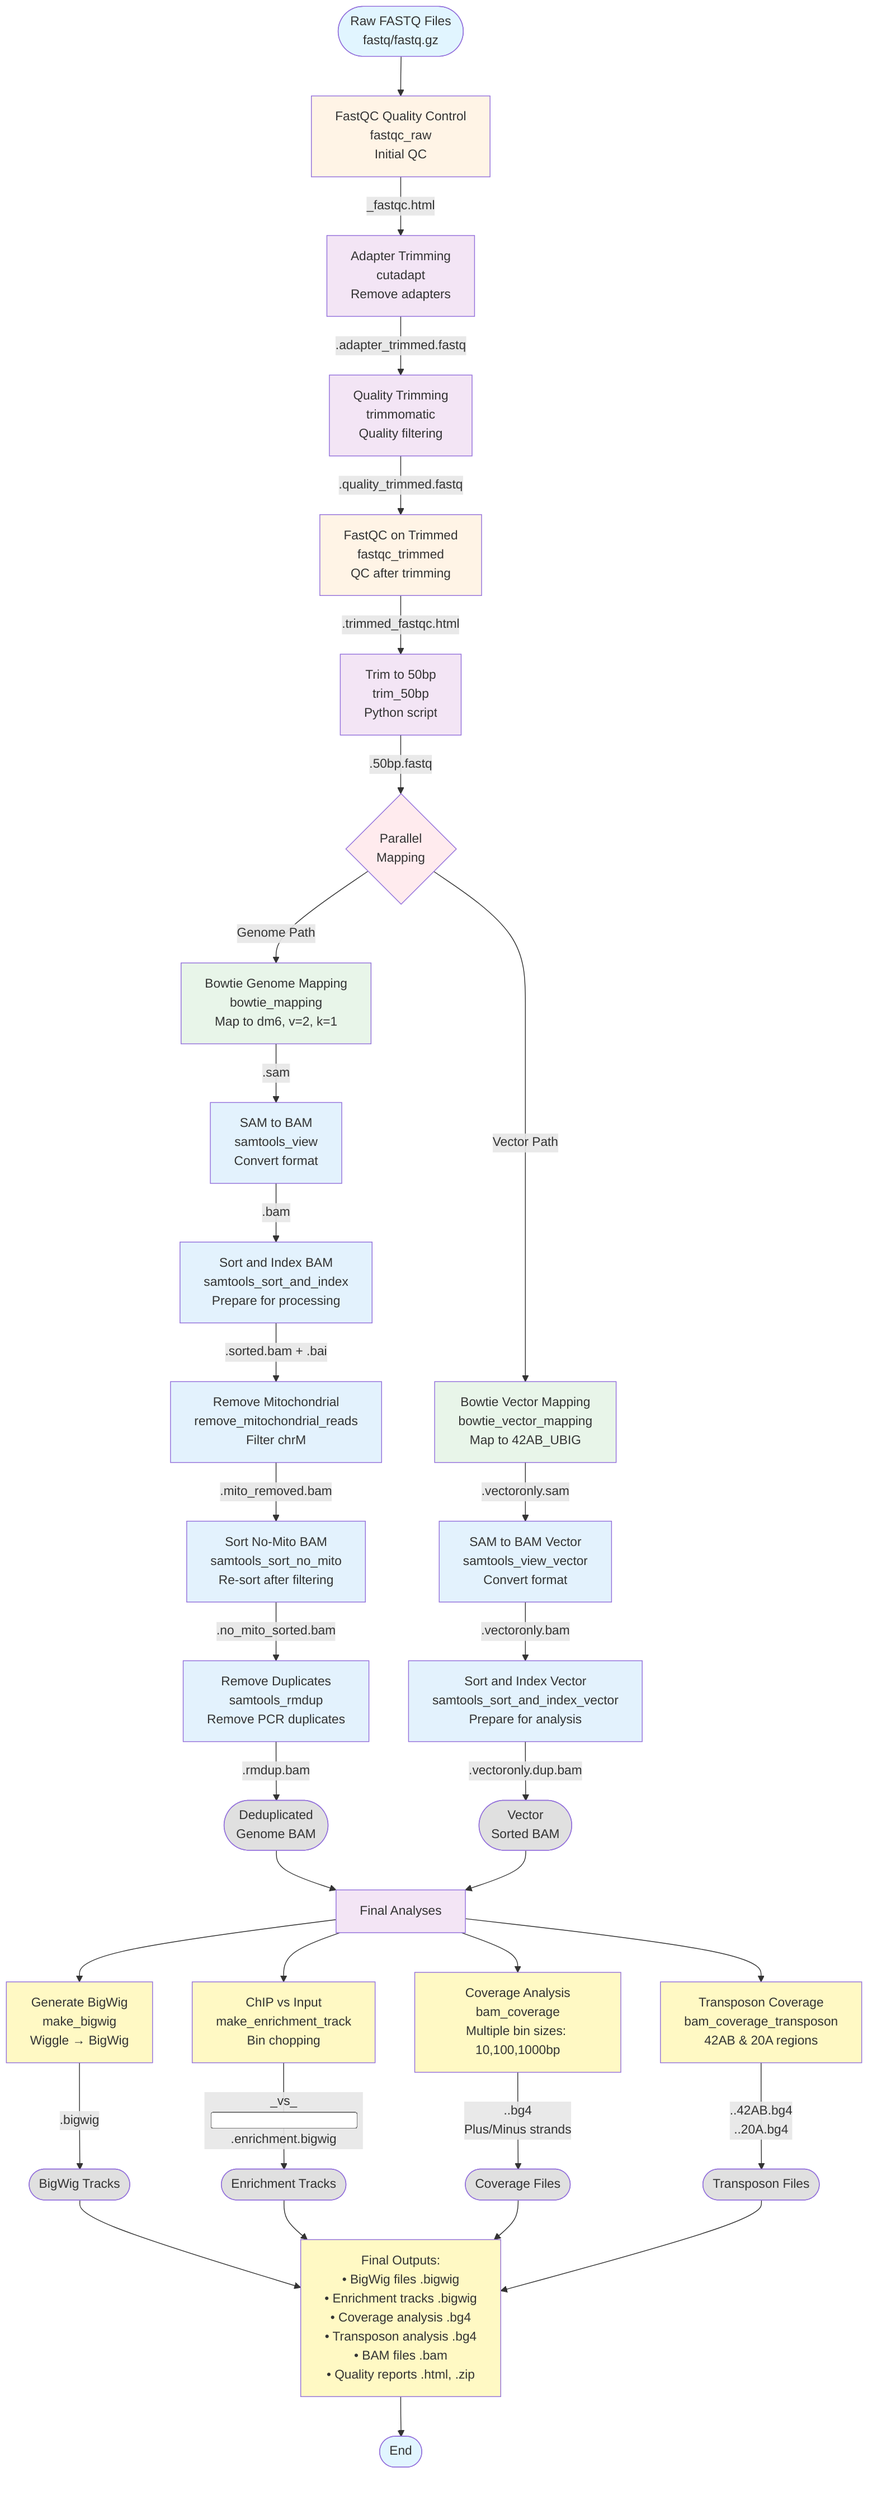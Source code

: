flowchart TD
    Start([Raw FASTQ Files<br/>fastq/fastq.gz])
    
    Start --> FastQC_Raw
    
    FastQC_Raw[FastQC Quality Control<br/>fastqc_raw<br/>Initial QC]
    FastQC_Raw -->|<sample>_fastqc.html| Cutadapt[Adapter Trimming<br/>cutadapt<br/>Remove adapters]
    
    Cutadapt -->|<sample>.adapter_trimmed.fastq| Trimmomatic[Quality Trimming<br/>trimmomatic<br/>Quality filtering]
    
    Trimmomatic -->|<sample>.quality_trimmed.fastq| FastQC_Trimmed[FastQC on Trimmed<br/>fastqc_trimmed<br/>QC after trimming]
    
    FastQC_Trimmed -->|<sample>.trimmed_fastqc.html| Trim50bp[Trim to 50bp<br/>trim_50bp<br/>Python script]
    
    Trim50bp -->|<sample>.50bp.fastq| Split{Parallel<br/>Mapping}
    
    %% Genome Mapping Path
    Split -->|Genome Path| BowtieGenome[Bowtie Genome Mapping<br/>bowtie_mapping<br/>Map to dm6, v=2, k=1]
    
    BowtieGenome -->|<sample>.sam| SAMtoBAM[SAM to BAM<br/>samtools_view<br/>Convert format]
    
    SAMtoBAM -->|<sample>.bam| SortIndexBAM[Sort and Index BAM<br/>samtools_sort_and_index<br/>Prepare for processing]
    
    SortIndexBAM -->|<sample>.sorted.bam + .bai| RemoveMito[Remove Mitochondrial<br/>remove_mitochondrial_reads<br/>Filter chrM]
    
    RemoveMito -->|<sample>.mito_removed.bam| SortNoMito[Sort No-Mito BAM<br/>samtools_sort_no_mito<br/>Re-sort after filtering]
    
    SortNoMito -->|<sample>.no_mito_sorted.bam| RemoveDup[Remove Duplicates<br/>samtools_rmdup<br/>Remove PCR duplicates]
    
    RemoveDup -->|<sample>.rmdup.bam| GenomeEnd([Deduplicated<br/>Genome BAM])
    
    %% Vector Mapping Path
    Split -->|Vector Path| BowtieVector[Bowtie Vector Mapping<br/>bowtie_vector_mapping<br/>Map to 42AB_UBIG]
    
    BowtieVector -->|<sample>.vectoronly.sam| VectorSAMtoBAM[SAM to BAM Vector<br/>samtools_view_vector<br/>Convert format]
    
    VectorSAMtoBAM -->|<sample>.vectoronly.bam| SortIndexVector[Sort and Index Vector<br/>samtools_sort_and_index_vector<br/>Prepare for analysis]
    
    SortIndexVector -->|<sample>.vectoronly.dup.bam| VectorEnd([Vector<br/>Sorted BAM])
    
    %% Final Analysis from both paths
    GenomeEnd --> FinalAnalysis[Final Analyses]
    VectorEnd --> FinalAnalysis
    
    FinalAnalysis --> BigWig[Generate BigWig<br/>make_bigwig<br/>Wiggle → BigWig]
    FinalAnalysis --> Enrichment[ChIP vs Input<br/>make_enrichment_track<br/>Bin chopping]
    FinalAnalysis --> Coverage[Coverage Analysis<br/>bam_coverage<br/>Multiple bin sizes: 10,100,1000bp]
    FinalAnalysis --> Transposon[Transposon Coverage<br/>bam_coverage_transposon<br/>42AB & 20A regions]
    
    BigWig -->|<sample>.bigwig| BigWigOut([BigWig Tracks])
    Enrichment -->|<chip>_vs_<input>.enrichment.bigwig| EnrichOut([Enrichment Tracks])
    Coverage -->|<sample>.<binsize>.bg4<br/>Plus/Minus strands| CoverageOut([Coverage Files])
    Transposon -->|<sample>.<binsize>.42AB.bg4<br/><sample>.<binsize>.20A.bg4| TransposonOut([Transposon Files])
    
    BigWigOut --> FinalOutputs
    EnrichOut --> FinalOutputs
    CoverageOut --> FinalOutputs
    TransposonOut --> FinalOutputs
    
    FinalOutputs[Final Outputs:<br/>• BigWig files .bigwig<br/>• Enrichment tracks .bigwig<br/>• Coverage analysis .bg4<br/>• Transposon analysis .bg4<br/>• BAM files .bam<br/>• Quality reports .html, .zip]
    
    FinalOutputs --> End([End])
    
    %% Styling
    style Start fill:#e1f5ff
    style End fill:#e1f5ff
    style FastQC_Raw fill:#fff4e6
    style FastQC_Trimmed fill:#fff4e6
    style Cutadapt fill:#f3e5f5
    style Trimmomatic fill:#f3e5f5
    style Trim50bp fill:#f3e5f5
    style BowtieGenome fill:#e8f5e9
    style BowtieVector fill:#e8f5e9
    style SAMtoBAM fill:#e3f2fd
    style VectorSAMtoBAM fill:#e3f2fd
    style SortIndexBAM fill:#e3f2fd
    style SortIndexVector fill:#e3f2fd
    style RemoveMito fill:#e3f2fd
    style SortNoMito fill:#e3f2fd
    style RemoveDup fill:#e3f2fd
    style BigWig fill:#fff9c4
    style Enrichment fill:#fff9c4
    style Coverage fill:#fff9c4
    style Transposon fill:#fff9c4
    style Split fill:#ffebee
    style FinalAnalysis fill:#f3e5f5
    style GenomeEnd fill:#e0e0e0
    style VectorEnd fill:#e0e0e0
    style BigWigOut fill:#e0e0e0
    style EnrichOut fill:#e0e0e0
    style CoverageOut fill:#e0e0e0
    style TransposonOut fill:#e0e0e0
    style FinalOutputs fill:#fff9c4